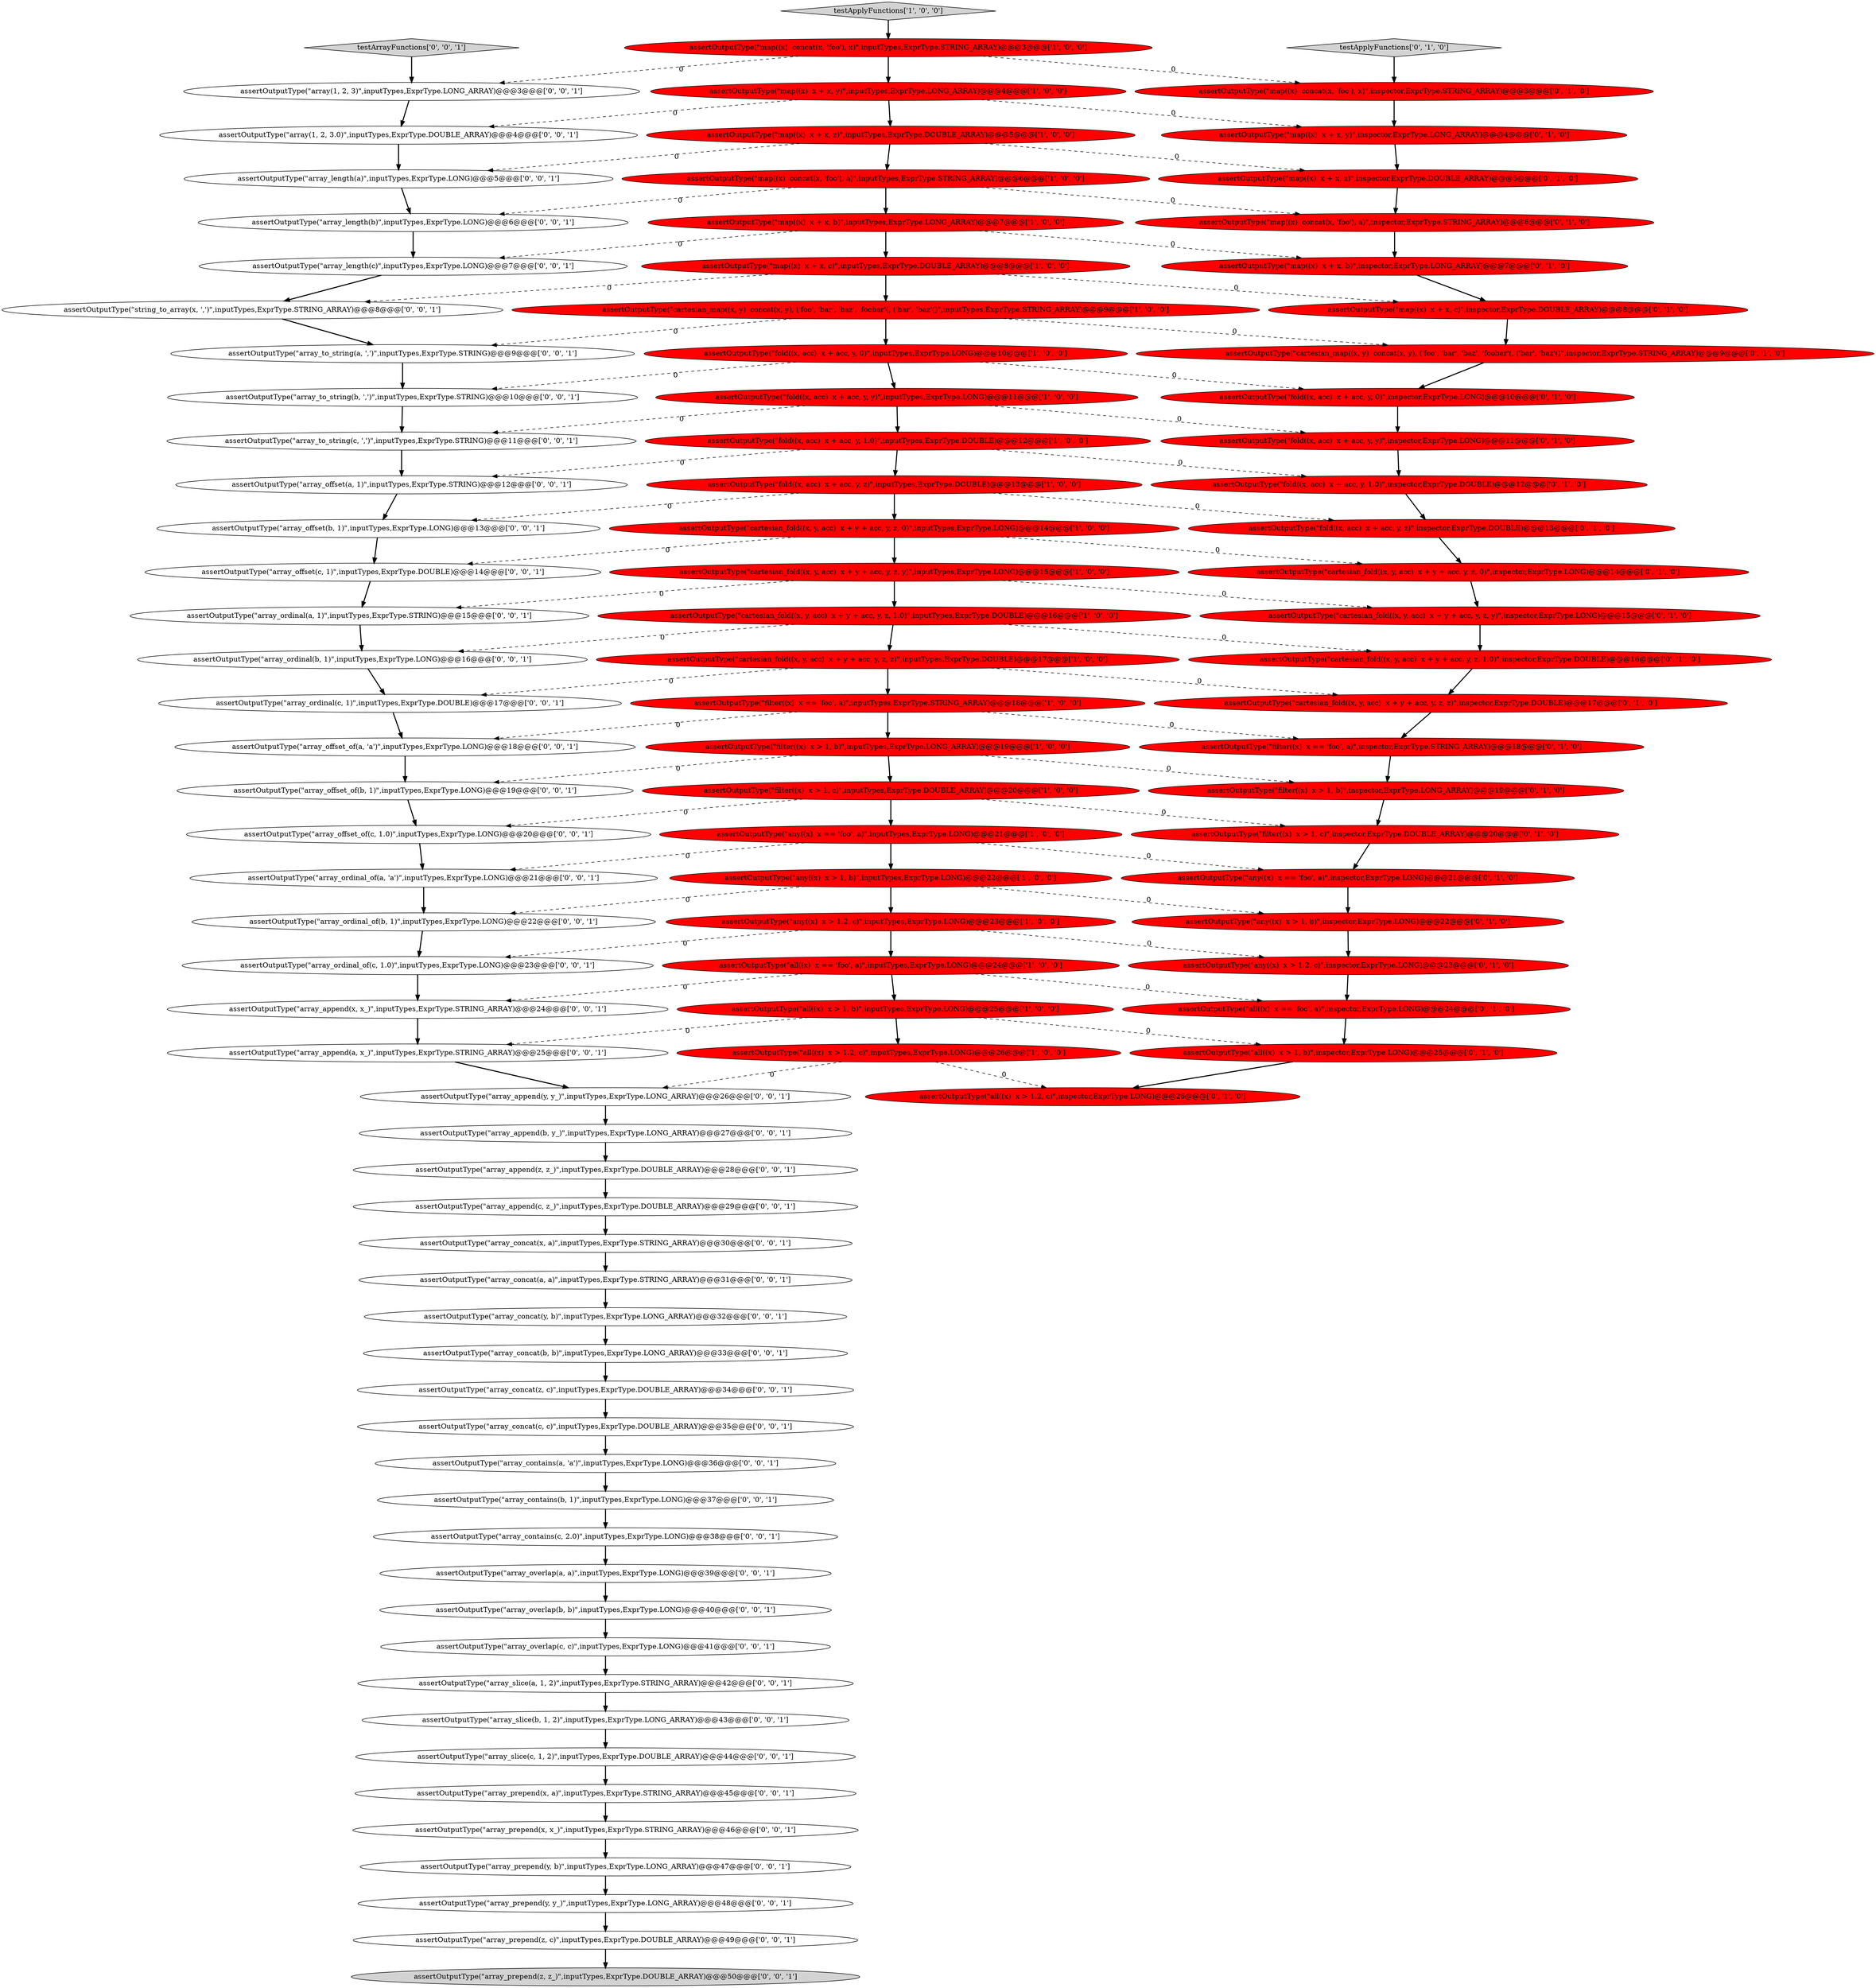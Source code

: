 digraph {
21 [style = filled, label = "assertOutputType(\"cartesian_fold((x, y, acc)  x + y + acc, y, z, y)\",inputTypes,ExprType.LONG)@@@15@@@['1', '0', '0']", fillcolor = red, shape = ellipse image = "AAA1AAABBB1BBB"];
83 [style = filled, label = "assertOutputType(\"string_to_array(x, ',')\",inputTypes,ExprType.STRING_ARRAY)@@@8@@@['0', '0', '1']", fillcolor = white, shape = ellipse image = "AAA0AAABBB3BBB"];
44 [style = filled, label = "assertOutputType(\"map((x)  x + x, b)\",inspector,ExprType.LONG_ARRAY)@@@7@@@['0', '1', '0']", fillcolor = red, shape = ellipse image = "AAA1AAABBB2BBB"];
9 [style = filled, label = "assertOutputType(\"all((x)  x > 1.2, c)\",inputTypes,ExprType.LONG)@@@26@@@['1', '0', '0']", fillcolor = red, shape = ellipse image = "AAA1AAABBB1BBB"];
12 [style = filled, label = "assertOutputType(\"filter((x)  x == 'foo', a)\",inputTypes,ExprType.STRING_ARRAY)@@@18@@@['1', '0', '0']", fillcolor = red, shape = ellipse image = "AAA1AAABBB1BBB"];
76 [style = filled, label = "assertOutputType(\"array_append(b, y_)\",inputTypes,ExprType.LONG_ARRAY)@@@27@@@['0', '0', '1']", fillcolor = white, shape = ellipse image = "AAA0AAABBB3BBB"];
34 [style = filled, label = "assertOutputType(\"fold((x, acc)  x + acc, y, 0)\",inspector,ExprType.LONG)@@@10@@@['0', '1', '0']", fillcolor = red, shape = ellipse image = "AAA1AAABBB2BBB"];
32 [style = filled, label = "assertOutputType(\"cartesian_fold((x, y, acc)  x + y + acc, y, z, y)\",inspector,ExprType.LONG)@@@15@@@['0', '1', '0']", fillcolor = red, shape = ellipse image = "AAA1AAABBB2BBB"];
86 [style = filled, label = "assertOutputType(\"array_offset_of(b, 1)\",inputTypes,ExprType.LONG)@@@19@@@['0', '0', '1']", fillcolor = white, shape = ellipse image = "AAA0AAABBB3BBB"];
41 [style = filled, label = "assertOutputType(\"all((x)  x > 1.2, c)\",inspector,ExprType.LONG)@@@26@@@['0', '1', '0']", fillcolor = red, shape = ellipse image = "AAA1AAABBB2BBB"];
55 [style = filled, label = "assertOutputType(\"array_prepend(z, c)\",inputTypes,ExprType.DOUBLE_ARRAY)@@@49@@@['0', '0', '1']", fillcolor = white, shape = ellipse image = "AAA0AAABBB3BBB"];
77 [style = filled, label = "assertOutputType(\"array_prepend(z, z_)\",inputTypes,ExprType.DOUBLE_ARRAY)@@@50@@@['0', '0', '1']", fillcolor = lightgray, shape = ellipse image = "AAA0AAABBB3BBB"];
92 [style = filled, label = "assertOutputType(\"array_concat(b, b)\",inputTypes,ExprType.LONG_ARRAY)@@@33@@@['0', '0', '1']", fillcolor = white, shape = ellipse image = "AAA0AAABBB3BBB"];
74 [style = filled, label = "assertOutputType(\"array_contains(b, 1)\",inputTypes,ExprType.LONG)@@@37@@@['0', '0', '1']", fillcolor = white, shape = ellipse image = "AAA0AAABBB3BBB"];
0 [style = filled, label = "assertOutputType(\"fold((x, acc)  x + acc, y, 0)\",inputTypes,ExprType.LONG)@@@10@@@['1', '0', '0']", fillcolor = red, shape = ellipse image = "AAA1AAABBB1BBB"];
16 [style = filled, label = "assertOutputType(\"any((x)  x > 1.2, c)\",inputTypes,ExprType.LONG)@@@23@@@['1', '0', '0']", fillcolor = red, shape = ellipse image = "AAA1AAABBB1BBB"];
25 [style = filled, label = "assertOutputType(\"map((x)  x + x, z)\",inspector,ExprType.DOUBLE_ARRAY)@@@5@@@['0', '1', '0']", fillcolor = red, shape = ellipse image = "AAA1AAABBB2BBB"];
46 [style = filled, label = "assertOutputType(\"map((x)  x + x, c)\",inspector,ExprType.DOUBLE_ARRAY)@@@8@@@['0', '1', '0']", fillcolor = red, shape = ellipse image = "AAA1AAABBB2BBB"];
71 [style = filled, label = "assertOutputType(\"array_to_string(c, ',')\",inputTypes,ExprType.STRING)@@@11@@@['0', '0', '1']", fillcolor = white, shape = ellipse image = "AAA0AAABBB3BBB"];
79 [style = filled, label = "assertOutputType(\"array_append(x, x_)\",inputTypes,ExprType.STRING_ARRAY)@@@24@@@['0', '0', '1']", fillcolor = white, shape = ellipse image = "AAA0AAABBB3BBB"];
61 [style = filled, label = "assertOutputType(\"array_offset_of(a, 'a')\",inputTypes,ExprType.LONG)@@@18@@@['0', '0', '1']", fillcolor = white, shape = ellipse image = "AAA0AAABBB3BBB"];
58 [style = filled, label = "assertOutputType(\"array_overlap(b, b)\",inputTypes,ExprType.LONG)@@@40@@@['0', '0', '1']", fillcolor = white, shape = ellipse image = "AAA0AAABBB3BBB"];
97 [style = filled, label = "assertOutputType(\"array(1, 2, 3)\",inputTypes,ExprType.LONG_ARRAY)@@@3@@@['0', '0', '1']", fillcolor = white, shape = ellipse image = "AAA0AAABBB3BBB"];
23 [style = filled, label = "assertOutputType(\"any((x)  x == 'foo', a)\",inputTypes,ExprType.LONG)@@@21@@@['1', '0', '0']", fillcolor = red, shape = ellipse image = "AAA1AAABBB1BBB"];
67 [style = filled, label = "assertOutputType(\"array_ordinal(c, 1)\",inputTypes,ExprType.DOUBLE)@@@17@@@['0', '0', '1']", fillcolor = white, shape = ellipse image = "AAA0AAABBB3BBB"];
36 [style = filled, label = "assertOutputType(\"fold((x, acc)  x + acc, y, z)\",inspector,ExprType.DOUBLE)@@@13@@@['0', '1', '0']", fillcolor = red, shape = ellipse image = "AAA1AAABBB2BBB"];
90 [style = filled, label = "assertOutputType(\"array_contains(a, 'a')\",inputTypes,ExprType.LONG)@@@36@@@['0', '0', '1']", fillcolor = white, shape = ellipse image = "AAA0AAABBB3BBB"];
93 [style = filled, label = "assertOutputType(\"array_prepend(y, b)\",inputTypes,ExprType.LONG_ARRAY)@@@47@@@['0', '0', '1']", fillcolor = white, shape = ellipse image = "AAA0AAABBB3BBB"];
80 [style = filled, label = "assertOutputType(\"array_append(y, y_)\",inputTypes,ExprType.LONG_ARRAY)@@@26@@@['0', '0', '1']", fillcolor = white, shape = ellipse image = "AAA0AAABBB3BBB"];
8 [style = filled, label = "assertOutputType(\"map((x)  x + x, c)\",inputTypes,ExprType.DOUBLE_ARRAY)@@@8@@@['1', '0', '0']", fillcolor = red, shape = ellipse image = "AAA1AAABBB1BBB"];
65 [style = filled, label = "assertOutputType(\"array_length(c)\",inputTypes,ExprType.LONG)@@@7@@@['0', '0', '1']", fillcolor = white, shape = ellipse image = "AAA0AAABBB3BBB"];
73 [style = filled, label = "assertOutputType(\"array_offset(a, 1)\",inputTypes,ExprType.STRING)@@@12@@@['0', '0', '1']", fillcolor = white, shape = ellipse image = "AAA0AAABBB3BBB"];
42 [style = filled, label = "assertOutputType(\"cartesian_fold((x, y, acc)  x + y + acc, y, z, z)\",inspector,ExprType.DOUBLE)@@@17@@@['0', '1', '0']", fillcolor = red, shape = ellipse image = "AAA1AAABBB2BBB"];
22 [style = filled, label = "assertOutputType(\"all((x)  x > 1, b)\",inputTypes,ExprType.LONG)@@@25@@@['1', '0', '0']", fillcolor = red, shape = ellipse image = "AAA1AAABBB1BBB"];
56 [style = filled, label = "assertOutputType(\"array_append(z, z_)\",inputTypes,ExprType.DOUBLE_ARRAY)@@@28@@@['0', '0', '1']", fillcolor = white, shape = ellipse image = "AAA0AAABBB3BBB"];
51 [style = filled, label = "assertOutputType(\"array_length(b)\",inputTypes,ExprType.LONG)@@@6@@@['0', '0', '1']", fillcolor = white, shape = ellipse image = "AAA0AAABBB3BBB"];
31 [style = filled, label = "assertOutputType(\"fold((x, acc)  x + acc, y, y)\",inspector,ExprType.LONG)@@@11@@@['0', '1', '0']", fillcolor = red, shape = ellipse image = "AAA1AAABBB2BBB"];
7 [style = filled, label = "assertOutputType(\"map((x)  x + x, y)\",inputTypes,ExprType.LONG_ARRAY)@@@4@@@['1', '0', '0']", fillcolor = red, shape = ellipse image = "AAA1AAABBB1BBB"];
13 [style = filled, label = "testApplyFunctions['1', '0', '0']", fillcolor = lightgray, shape = diamond image = "AAA0AAABBB1BBB"];
28 [style = filled, label = "assertOutputType(\"filter((x)  x == 'foo', a)\",inspector,ExprType.STRING_ARRAY)@@@18@@@['0', '1', '0']", fillcolor = red, shape = ellipse image = "AAA1AAABBB2BBB"];
63 [style = filled, label = "assertOutputType(\"array_slice(b, 1, 2)\",inputTypes,ExprType.LONG_ARRAY)@@@43@@@['0', '0', '1']", fillcolor = white, shape = ellipse image = "AAA0AAABBB3BBB"];
6 [style = filled, label = "assertOutputType(\"cartesian_fold((x, y, acc)  x + y + acc, y, z, 1.0)\",inputTypes,ExprType.DOUBLE)@@@16@@@['1', '0', '0']", fillcolor = red, shape = ellipse image = "AAA1AAABBB1BBB"];
39 [style = filled, label = "assertOutputType(\"all((x)  x == 'foo', a)\",inspector,ExprType.LONG)@@@24@@@['0', '1', '0']", fillcolor = red, shape = ellipse image = "AAA1AAABBB2BBB"];
85 [style = filled, label = "assertOutputType(\"array_overlap(c, c)\",inputTypes,ExprType.LONG)@@@41@@@['0', '0', '1']", fillcolor = white, shape = ellipse image = "AAA0AAABBB3BBB"];
10 [style = filled, label = "assertOutputType(\"all((x)  x == 'foo', a)\",inputTypes,ExprType.LONG)@@@24@@@['1', '0', '0']", fillcolor = red, shape = ellipse image = "AAA1AAABBB1BBB"];
68 [style = filled, label = "assertOutputType(\"array_offset(b, 1)\",inputTypes,ExprType.LONG)@@@13@@@['0', '0', '1']", fillcolor = white, shape = ellipse image = "AAA0AAABBB3BBB"];
98 [style = filled, label = "assertOutputType(\"array_overlap(a, a)\",inputTypes,ExprType.LONG)@@@39@@@['0', '0', '1']", fillcolor = white, shape = ellipse image = "AAA0AAABBB3BBB"];
15 [style = filled, label = "assertOutputType(\"cartesian_map((x, y)  concat(x, y), ('foo', 'bar', 'baz', 'foobar'(, ('bar', 'baz'()\",inputTypes,ExprType.STRING_ARRAY)@@@9@@@['1', '0', '0']", fillcolor = red, shape = ellipse image = "AAA1AAABBB1BBB"];
62 [style = filled, label = "assertOutputType(\"array_concat(z, c)\",inputTypes,ExprType.DOUBLE_ARRAY)@@@34@@@['0', '0', '1']", fillcolor = white, shape = ellipse image = "AAA0AAABBB3BBB"];
26 [style = filled, label = "testApplyFunctions['0', '1', '0']", fillcolor = lightgray, shape = diamond image = "AAA0AAABBB2BBB"];
91 [style = filled, label = "assertOutputType(\"array_ordinal_of(a, 'a')\",inputTypes,ExprType.LONG)@@@21@@@['0', '0', '1']", fillcolor = white, shape = ellipse image = "AAA0AAABBB3BBB"];
33 [style = filled, label = "assertOutputType(\"fold((x, acc)  x + acc, y, 1.0)\",inspector,ExprType.DOUBLE)@@@12@@@['0', '1', '0']", fillcolor = red, shape = ellipse image = "AAA1AAABBB2BBB"];
81 [style = filled, label = "assertOutputType(\"array_ordinal_of(b, 1)\",inputTypes,ExprType.LONG)@@@22@@@['0', '0', '1']", fillcolor = white, shape = ellipse image = "AAA0AAABBB3BBB"];
94 [style = filled, label = "assertOutputType(\"array_concat(x, a)\",inputTypes,ExprType.STRING_ARRAY)@@@30@@@['0', '0', '1']", fillcolor = white, shape = ellipse image = "AAA0AAABBB3BBB"];
30 [style = filled, label = "assertOutputType(\"cartesian_fold((x, y, acc)  x + y + acc, y, z, 0)\",inspector,ExprType.LONG)@@@14@@@['0', '1', '0']", fillcolor = red, shape = ellipse image = "AAA1AAABBB2BBB"];
47 [style = filled, label = "assertOutputType(\"any((x)  x == 'foo', a)\",inspector,ExprType.LONG)@@@21@@@['0', '1', '0']", fillcolor = red, shape = ellipse image = "AAA1AAABBB2BBB"];
88 [style = filled, label = "assertOutputType(\"array_contains(c, 2.0)\",inputTypes,ExprType.LONG)@@@38@@@['0', '0', '1']", fillcolor = white, shape = ellipse image = "AAA0AAABBB3BBB"];
70 [style = filled, label = "assertOutputType(\"array_prepend(x, a)\",inputTypes,ExprType.STRING_ARRAY)@@@45@@@['0', '0', '1']", fillcolor = white, shape = ellipse image = "AAA0AAABBB3BBB"];
50 [style = filled, label = "assertOutputType(\"array_to_string(b, ',')\",inputTypes,ExprType.STRING)@@@10@@@['0', '0', '1']", fillcolor = white, shape = ellipse image = "AAA0AAABBB3BBB"];
96 [style = filled, label = "assertOutputType(\"array_ordinal(a, 1)\",inputTypes,ExprType.STRING)@@@15@@@['0', '0', '1']", fillcolor = white, shape = ellipse image = "AAA0AAABBB3BBB"];
60 [style = filled, label = "assertOutputType(\"array_append(c, z_)\",inputTypes,ExprType.DOUBLE_ARRAY)@@@29@@@['0', '0', '1']", fillcolor = white, shape = ellipse image = "AAA0AAABBB3BBB"];
53 [style = filled, label = "assertOutputType(\"array(1, 2, 3.0)\",inputTypes,ExprType.DOUBLE_ARRAY)@@@4@@@['0', '0', '1']", fillcolor = white, shape = ellipse image = "AAA0AAABBB3BBB"];
66 [style = filled, label = "assertOutputType(\"array_concat(c, c)\",inputTypes,ExprType.DOUBLE_ARRAY)@@@35@@@['0', '0', '1']", fillcolor = white, shape = ellipse image = "AAA0AAABBB3BBB"];
20 [style = filled, label = "assertOutputType(\"filter((x)  x > 1, b)\",inputTypes,ExprType.LONG_ARRAY)@@@19@@@['1', '0', '0']", fillcolor = red, shape = ellipse image = "AAA1AAABBB1BBB"];
27 [style = filled, label = "assertOutputType(\"cartesian_fold((x, y, acc)  x + y + acc, y, z, 1.0)\",inspector,ExprType.DOUBLE)@@@16@@@['0', '1', '0']", fillcolor = red, shape = ellipse image = "AAA1AAABBB2BBB"];
54 [style = filled, label = "assertOutputType(\"array_prepend(y, y_)\",inputTypes,ExprType.LONG_ARRAY)@@@48@@@['0', '0', '1']", fillcolor = white, shape = ellipse image = "AAA0AAABBB3BBB"];
84 [style = filled, label = "assertOutputType(\"array_prepend(x, x_)\",inputTypes,ExprType.STRING_ARRAY)@@@46@@@['0', '0', '1']", fillcolor = white, shape = ellipse image = "AAA0AAABBB3BBB"];
37 [style = filled, label = "assertOutputType(\"any((x)  x > 1.2, c)\",inspector,ExprType.LONG)@@@23@@@['0', '1', '0']", fillcolor = red, shape = ellipse image = "AAA1AAABBB2BBB"];
75 [style = filled, label = "assertOutputType(\"array_to_string(a, ',')\",inputTypes,ExprType.STRING)@@@9@@@['0', '0', '1']", fillcolor = white, shape = ellipse image = "AAA0AAABBB3BBB"];
24 [style = filled, label = "assertOutputType(\"fold((x, acc)  x + acc, y, y)\",inputTypes,ExprType.LONG)@@@11@@@['1', '0', '0']", fillcolor = red, shape = ellipse image = "AAA1AAABBB1BBB"];
89 [style = filled, label = "assertOutputType(\"array_append(a, x_)\",inputTypes,ExprType.STRING_ARRAY)@@@25@@@['0', '0', '1']", fillcolor = white, shape = ellipse image = "AAA0AAABBB3BBB"];
4 [style = filled, label = "assertOutputType(\"cartesian_fold((x, y, acc)  x + y + acc, y, z, z)\",inputTypes,ExprType.DOUBLE)@@@17@@@['1', '0', '0']", fillcolor = red, shape = ellipse image = "AAA1AAABBB1BBB"];
45 [style = filled, label = "assertOutputType(\"map((x)  concat(x, 'foo'), a)\",inspector,ExprType.STRING_ARRAY)@@@6@@@['0', '1', '0']", fillcolor = red, shape = ellipse image = "AAA1AAABBB2BBB"];
95 [style = filled, label = "testArrayFunctions['0', '0', '1']", fillcolor = lightgray, shape = diamond image = "AAA0AAABBB3BBB"];
18 [style = filled, label = "assertOutputType(\"fold((x, acc)  x + acc, y, 1.0)\",inputTypes,ExprType.DOUBLE)@@@12@@@['1', '0', '0']", fillcolor = red, shape = ellipse image = "AAA1AAABBB1BBB"];
43 [style = filled, label = "assertOutputType(\"map((x)  x + x, y)\",inspector,ExprType.LONG_ARRAY)@@@4@@@['0', '1', '0']", fillcolor = red, shape = ellipse image = "AAA1AAABBB2BBB"];
72 [style = filled, label = "assertOutputType(\"array_slice(c, 1, 2)\",inputTypes,ExprType.DOUBLE_ARRAY)@@@44@@@['0', '0', '1']", fillcolor = white, shape = ellipse image = "AAA0AAABBB3BBB"];
82 [style = filled, label = "assertOutputType(\"array_concat(y, b)\",inputTypes,ExprType.LONG_ARRAY)@@@32@@@['0', '0', '1']", fillcolor = white, shape = ellipse image = "AAA0AAABBB3BBB"];
69 [style = filled, label = "assertOutputType(\"array_offset_of(c, 1.0)\",inputTypes,ExprType.LONG)@@@20@@@['0', '0', '1']", fillcolor = white, shape = ellipse image = "AAA0AAABBB3BBB"];
11 [style = filled, label = "assertOutputType(\"fold((x, acc)  x + acc, y, z)\",inputTypes,ExprType.DOUBLE)@@@13@@@['1', '0', '0']", fillcolor = red, shape = ellipse image = "AAA1AAABBB1BBB"];
38 [style = filled, label = "assertOutputType(\"all((x)  x > 1, b)\",inspector,ExprType.LONG)@@@25@@@['0', '1', '0']", fillcolor = red, shape = ellipse image = "AAA1AAABBB2BBB"];
5 [style = filled, label = "assertOutputType(\"map((x)  concat(x, 'foo'), a)\",inputTypes,ExprType.STRING_ARRAY)@@@6@@@['1', '0', '0']", fillcolor = red, shape = ellipse image = "AAA1AAABBB1BBB"];
1 [style = filled, label = "assertOutputType(\"cartesian_fold((x, y, acc)  x + y + acc, y, z, 0)\",inputTypes,ExprType.LONG)@@@14@@@['1', '0', '0']", fillcolor = red, shape = ellipse image = "AAA1AAABBB1BBB"];
14 [style = filled, label = "assertOutputType(\"map((x)  x + x, b)\",inputTypes,ExprType.LONG_ARRAY)@@@7@@@['1', '0', '0']", fillcolor = red, shape = ellipse image = "AAA1AAABBB1BBB"];
48 [style = filled, label = "assertOutputType(\"any((x)  x > 1, b)\",inspector,ExprType.LONG)@@@22@@@['0', '1', '0']", fillcolor = red, shape = ellipse image = "AAA1AAABBB2BBB"];
19 [style = filled, label = "assertOutputType(\"any((x)  x > 1, b)\",inputTypes,ExprType.LONG)@@@22@@@['1', '0', '0']", fillcolor = red, shape = ellipse image = "AAA1AAABBB1BBB"];
3 [style = filled, label = "assertOutputType(\"map((x)  x + x, z)\",inputTypes,ExprType.DOUBLE_ARRAY)@@@5@@@['1', '0', '0']", fillcolor = red, shape = ellipse image = "AAA1AAABBB1BBB"];
87 [style = filled, label = "assertOutputType(\"array_ordinal_of(c, 1.0)\",inputTypes,ExprType.LONG)@@@23@@@['0', '0', '1']", fillcolor = white, shape = ellipse image = "AAA0AAABBB3BBB"];
52 [style = filled, label = "assertOutputType(\"array_ordinal(b, 1)\",inputTypes,ExprType.LONG)@@@16@@@['0', '0', '1']", fillcolor = white, shape = ellipse image = "AAA0AAABBB3BBB"];
64 [style = filled, label = "assertOutputType(\"array_offset(c, 1)\",inputTypes,ExprType.DOUBLE)@@@14@@@['0', '0', '1']", fillcolor = white, shape = ellipse image = "AAA0AAABBB3BBB"];
57 [style = filled, label = "assertOutputType(\"array_concat(a, a)\",inputTypes,ExprType.STRING_ARRAY)@@@31@@@['0', '0', '1']", fillcolor = white, shape = ellipse image = "AAA0AAABBB3BBB"];
29 [style = filled, label = "assertOutputType(\"filter((x)  x > 1, b)\",inspector,ExprType.LONG_ARRAY)@@@19@@@['0', '1', '0']", fillcolor = red, shape = ellipse image = "AAA1AAABBB2BBB"];
40 [style = filled, label = "assertOutputType(\"cartesian_map((x, y)  concat(x, y), ('foo', 'bar', 'baz', 'foobar'(, ('bar', 'baz'()\",inspector,ExprType.STRING_ARRAY)@@@9@@@['0', '1', '0']", fillcolor = red, shape = ellipse image = "AAA1AAABBB2BBB"];
49 [style = filled, label = "assertOutputType(\"map((x)  concat(x, 'foo'), x)\",inspector,ExprType.STRING_ARRAY)@@@3@@@['0', '1', '0']", fillcolor = red, shape = ellipse image = "AAA1AAABBB2BBB"];
2 [style = filled, label = "assertOutputType(\"map((x)  concat(x, 'foo'), x)\",inputTypes,ExprType.STRING_ARRAY)@@@3@@@['1', '0', '0']", fillcolor = red, shape = ellipse image = "AAA1AAABBB1BBB"];
17 [style = filled, label = "assertOutputType(\"filter((x)  x > 1, c)\",inputTypes,ExprType.DOUBLE_ARRAY)@@@20@@@['1', '0', '0']", fillcolor = red, shape = ellipse image = "AAA1AAABBB1BBB"];
59 [style = filled, label = "assertOutputType(\"array_slice(a, 1, 2)\",inputTypes,ExprType.STRING_ARRAY)@@@42@@@['0', '0', '1']", fillcolor = white, shape = ellipse image = "AAA0AAABBB3BBB"];
35 [style = filled, label = "assertOutputType(\"filter((x)  x > 1, c)\",inspector,ExprType.DOUBLE_ARRAY)@@@20@@@['0', '1', '0']", fillcolor = red, shape = ellipse image = "AAA1AAABBB2BBB"];
78 [style = filled, label = "assertOutputType(\"array_length(a)\",inputTypes,ExprType.LONG)@@@5@@@['0', '0', '1']", fillcolor = white, shape = ellipse image = "AAA0AAABBB3BBB"];
54->55 [style = bold, label=""];
63->72 [style = bold, label=""];
14->65 [style = dashed, label="0"];
24->71 [style = dashed, label="0"];
58->85 [style = bold, label=""];
25->45 [style = bold, label=""];
23->91 [style = dashed, label="0"];
17->35 [style = dashed, label="0"];
83->75 [style = bold, label=""];
8->83 [style = dashed, label="0"];
86->69 [style = bold, label=""];
38->41 [style = bold, label=""];
15->40 [style = dashed, label="0"];
21->96 [style = dashed, label="0"];
84->93 [style = bold, label=""];
44->46 [style = bold, label=""];
3->5 [style = bold, label=""];
52->67 [style = bold, label=""];
1->21 [style = bold, label=""];
0->24 [style = bold, label=""];
15->0 [style = bold, label=""];
79->89 [style = bold, label=""];
14->44 [style = dashed, label="0"];
2->49 [style = dashed, label="0"];
22->38 [style = dashed, label="0"];
39->38 [style = bold, label=""];
0->34 [style = dashed, label="0"];
9->41 [style = dashed, label="0"];
91->81 [style = bold, label=""];
60->94 [style = bold, label=""];
53->78 [style = bold, label=""];
18->33 [style = dashed, label="0"];
82->92 [style = bold, label=""];
48->37 [style = bold, label=""];
16->37 [style = dashed, label="0"];
90->74 [style = bold, label=""];
47->48 [style = bold, label=""];
98->58 [style = bold, label=""];
5->51 [style = dashed, label="0"];
18->11 [style = bold, label=""];
22->9 [style = bold, label=""];
26->49 [style = bold, label=""];
7->43 [style = dashed, label="0"];
65->83 [style = bold, label=""];
34->31 [style = bold, label=""];
89->80 [style = bold, label=""];
40->34 [style = bold, label=""];
88->98 [style = bold, label=""];
70->84 [style = bold, label=""];
8->46 [style = dashed, label="0"];
24->18 [style = bold, label=""];
11->36 [style = dashed, label="0"];
67->61 [style = bold, label=""];
20->29 [style = dashed, label="0"];
21->32 [style = dashed, label="0"];
6->4 [style = bold, label=""];
36->30 [style = bold, label=""];
16->87 [style = dashed, label="0"];
6->27 [style = dashed, label="0"];
5->45 [style = dashed, label="0"];
31->33 [style = bold, label=""];
19->48 [style = dashed, label="0"];
33->36 [style = bold, label=""];
59->63 [style = bold, label=""];
10->79 [style = dashed, label="0"];
80->76 [style = bold, label=""];
14->8 [style = bold, label=""];
20->86 [style = dashed, label="0"];
29->35 [style = bold, label=""];
87->79 [style = bold, label=""];
46->40 [style = bold, label=""];
0->50 [style = dashed, label="0"];
64->96 [style = bold, label=""];
15->75 [style = dashed, label="0"];
81->87 [style = bold, label=""];
28->29 [style = bold, label=""];
8->15 [style = bold, label=""];
76->56 [style = bold, label=""];
78->51 [style = bold, label=""];
10->39 [style = dashed, label="0"];
1->30 [style = dashed, label="0"];
56->60 [style = bold, label=""];
4->67 [style = dashed, label="0"];
96->52 [style = bold, label=""];
12->20 [style = bold, label=""];
2->97 [style = dashed, label="0"];
30->32 [style = bold, label=""];
32->27 [style = bold, label=""];
55->77 [style = bold, label=""];
62->66 [style = bold, label=""];
22->89 [style = dashed, label="0"];
45->44 [style = bold, label=""];
17->23 [style = bold, label=""];
19->16 [style = bold, label=""];
95->97 [style = bold, label=""];
6->52 [style = dashed, label="0"];
74->88 [style = bold, label=""];
71->73 [style = bold, label=""];
1->64 [style = dashed, label="0"];
23->19 [style = bold, label=""];
7->53 [style = dashed, label="0"];
51->65 [style = bold, label=""];
4->12 [style = bold, label=""];
57->82 [style = bold, label=""];
42->28 [style = bold, label=""];
50->71 [style = bold, label=""];
94->57 [style = bold, label=""];
93->54 [style = bold, label=""];
37->39 [style = bold, label=""];
68->64 [style = bold, label=""];
13->2 [style = bold, label=""];
92->62 [style = bold, label=""];
10->22 [style = bold, label=""];
20->17 [style = bold, label=""];
21->6 [style = bold, label=""];
19->81 [style = dashed, label="0"];
11->1 [style = bold, label=""];
16->10 [style = bold, label=""];
61->86 [style = bold, label=""];
11->68 [style = dashed, label="0"];
72->70 [style = bold, label=""];
17->69 [style = dashed, label="0"];
75->50 [style = bold, label=""];
5->14 [style = bold, label=""];
85->59 [style = bold, label=""];
9->80 [style = dashed, label="0"];
69->91 [style = bold, label=""];
49->43 [style = bold, label=""];
7->3 [style = bold, label=""];
3->78 [style = dashed, label="0"];
27->42 [style = bold, label=""];
97->53 [style = bold, label=""];
23->47 [style = dashed, label="0"];
18->73 [style = dashed, label="0"];
12->28 [style = dashed, label="0"];
12->61 [style = dashed, label="0"];
24->31 [style = dashed, label="0"];
4->42 [style = dashed, label="0"];
35->47 [style = bold, label=""];
73->68 [style = bold, label=""];
2->7 [style = bold, label=""];
43->25 [style = bold, label=""];
66->90 [style = bold, label=""];
3->25 [style = dashed, label="0"];
}
